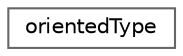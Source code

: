 digraph "Graphical Class Hierarchy"
{
 // LATEX_PDF_SIZE
  bgcolor="transparent";
  edge [fontname=Helvetica,fontsize=10,labelfontname=Helvetica,labelfontsize=10];
  node [fontname=Helvetica,fontsize=10,shape=box,height=0.2,width=0.4];
  rankdir="LR";
  Node0 [id="Node000000",label="orientedType",height=0.2,width=0.4,color="grey40", fillcolor="white", style="filled",URL="$classFoam_1_1orientedType.html",tooltip="Class to determine the 'oriented' status of surface fields."];
}
